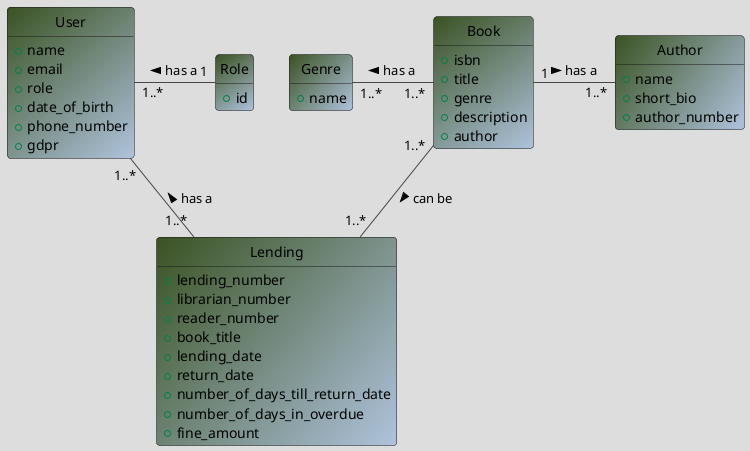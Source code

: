 @startuml
'https://plantuml.com/class-diagram


hide circle
hide methods

!theme toy

class User #3B5323FF/B0C4DEFF  {
+name
+email
+role
+date_of_birth
+phone_number
+gdpr
}

class Genre #3B5323FF/B0C4DEFF  {
+ name
}

class Author #3B5323FF/B0C4DEFF  {
+name
+short_bio
+author_number
}

class Book #3B5323FF/B0C4DEFF  {
+isbn
+title
+genre
+description
+author
}

class Role #3B5323FF/B0C4DEFF  {
+id
}

class Lending #3B5323FF/B0C4DEFF  {
+lending_number
+librarian_number
+reader_number
+book_title
+lending_date
+return_date
+number_of_days_till_return_date
+number_of_days_in_overdue
+fine_amount
}

Book "1" -right- "1..*" Author : > has a
Book "1..*" -down- "1..*" Lending : > can be
Genre "1..*" -right- "1..*" Book : < has a
User "1..*" -right- "1" Role : < has a
User "1..*" -down- "1..*" Lending : < has a
@enduml
